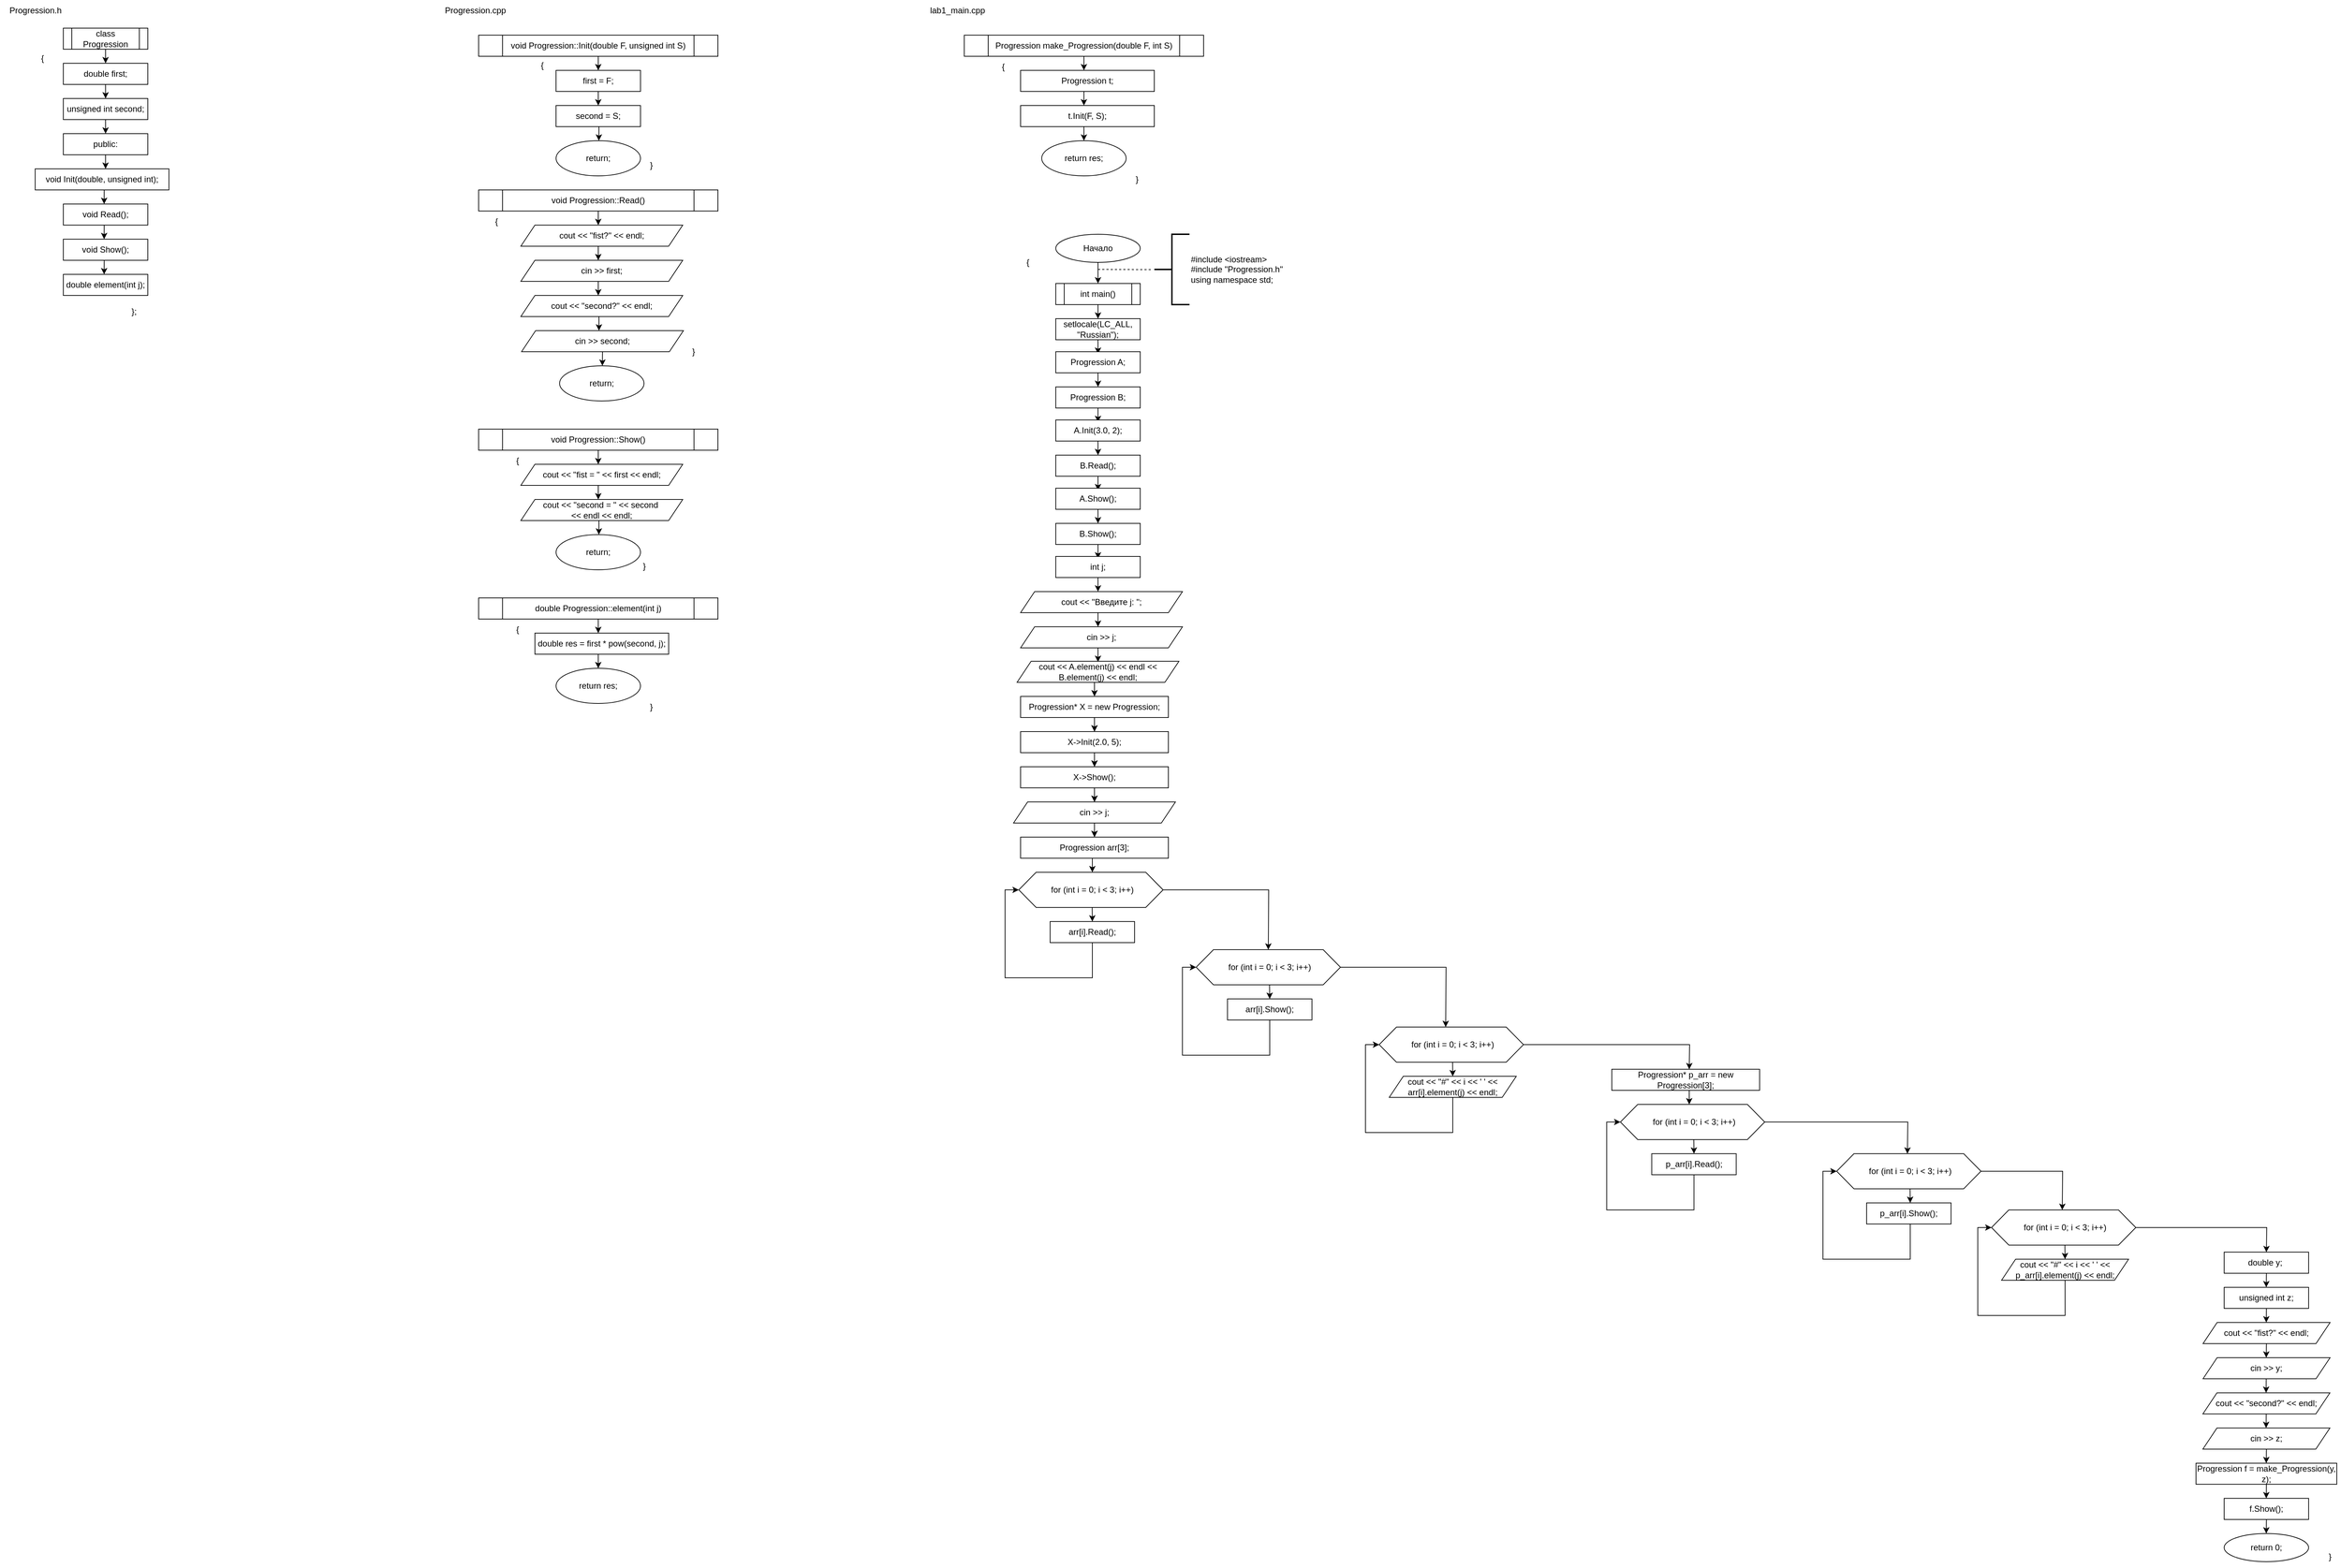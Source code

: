 <mxfile version="26.0.9">
  <diagram name="Страница — 1" id="fhISDDV6QHXdl_fLIYIq">
    <mxGraphModel dx="1366" dy="796" grid="1" gridSize="10" guides="1" tooltips="1" connect="1" arrows="1" fold="1" page="1" pageScale="1" pageWidth="827" pageHeight="1169" math="0" shadow="0">
      <root>
        <mxCell id="0" />
        <mxCell id="1" parent="0" />
        <mxCell id="0VVJHk0WISjni7lAeD-2-3" value="" style="edgeStyle=orthogonalEdgeStyle;rounded=0;orthogonalLoop=1;jettySize=auto;html=1;" edge="1" source="0VVJHk0WISjni7lAeD-2-4" parent="1">
          <mxGeometry relative="1" as="geometry">
            <mxPoint x="420" y="180" as="targetPoint" />
          </mxGeometry>
        </mxCell>
        <mxCell id="0VVJHk0WISjni7lAeD-2-4" value="class Progression" style="shape=process;whiteSpace=wrap;html=1;backgroundOutline=1;" vertex="1" parent="1">
          <mxGeometry x="360" y="130" width="120" height="30" as="geometry" />
        </mxCell>
        <mxCell id="0VVJHk0WISjni7lAeD-2-5" value="double first;" style="rounded=0;whiteSpace=wrap;html=1;" vertex="1" parent="1">
          <mxGeometry x="360" y="180" width="120" height="30" as="geometry" />
        </mxCell>
        <mxCell id="0VVJHk0WISjni7lAeD-2-6" value="" style="edgeStyle=orthogonalEdgeStyle;rounded=0;orthogonalLoop=1;jettySize=auto;html=1;" edge="1" parent="1">
          <mxGeometry relative="1" as="geometry">
            <mxPoint x="420" y="210" as="sourcePoint" />
            <mxPoint x="420" y="230" as="targetPoint" />
          </mxGeometry>
        </mxCell>
        <mxCell id="0VVJHk0WISjni7lAeD-2-7" value="unsigned int second;" style="rounded=0;whiteSpace=wrap;html=1;" vertex="1" parent="1">
          <mxGeometry x="360" y="230" width="120" height="30" as="geometry" />
        </mxCell>
        <mxCell id="0VVJHk0WISjni7lAeD-2-8" value="" style="edgeStyle=orthogonalEdgeStyle;rounded=0;orthogonalLoop=1;jettySize=auto;html=1;" edge="1" parent="1">
          <mxGeometry relative="1" as="geometry">
            <mxPoint x="420" y="260" as="sourcePoint" />
            <mxPoint x="420" y="280" as="targetPoint" />
          </mxGeometry>
        </mxCell>
        <mxCell id="0VVJHk0WISjni7lAeD-2-12" style="edgeStyle=orthogonalEdgeStyle;rounded=0;orthogonalLoop=1;jettySize=auto;html=1;exitX=0.5;exitY=1;exitDx=0;exitDy=0;" edge="1" parent="1" source="0VVJHk0WISjni7lAeD-2-11">
          <mxGeometry relative="1" as="geometry">
            <mxPoint x="419.966" y="330.0" as="targetPoint" />
          </mxGeometry>
        </mxCell>
        <mxCell id="0VVJHk0WISjni7lAeD-2-11" value="public:" style="rounded=0;whiteSpace=wrap;html=1;" vertex="1" parent="1">
          <mxGeometry x="360" y="280" width="120" height="30" as="geometry" />
        </mxCell>
        <mxCell id="0VVJHk0WISjni7lAeD-2-13" value="void Init(double, unsigned int);" style="rounded=0;whiteSpace=wrap;html=1;" vertex="1" parent="1">
          <mxGeometry x="320" y="330" width="190" height="30" as="geometry" />
        </mxCell>
        <mxCell id="0VVJHk0WISjni7lAeD-2-14" style="edgeStyle=orthogonalEdgeStyle;rounded=0;orthogonalLoop=1;jettySize=auto;html=1;exitX=0.5;exitY=1;exitDx=0;exitDy=0;" edge="1" parent="1">
          <mxGeometry relative="1" as="geometry">
            <mxPoint x="417.966" y="380.0" as="targetPoint" />
            <mxPoint x="418" y="360" as="sourcePoint" />
          </mxGeometry>
        </mxCell>
        <mxCell id="0VVJHk0WISjni7lAeD-2-15" value="void Read();" style="rounded=0;whiteSpace=wrap;html=1;" vertex="1" parent="1">
          <mxGeometry x="360" y="380" width="120" height="30" as="geometry" />
        </mxCell>
        <mxCell id="0VVJHk0WISjni7lAeD-2-16" style="edgeStyle=orthogonalEdgeStyle;rounded=0;orthogonalLoop=1;jettySize=auto;html=1;exitX=0.5;exitY=1;exitDx=0;exitDy=0;" edge="1" parent="1">
          <mxGeometry relative="1" as="geometry">
            <mxPoint x="417.966" y="430.0" as="targetPoint" />
            <mxPoint x="418" y="410" as="sourcePoint" />
          </mxGeometry>
        </mxCell>
        <mxCell id="0VVJHk0WISjni7lAeD-2-17" value="void Show();" style="rounded=0;whiteSpace=wrap;html=1;" vertex="1" parent="1">
          <mxGeometry x="360" y="430" width="120" height="30" as="geometry" />
        </mxCell>
        <mxCell id="0VVJHk0WISjni7lAeD-2-18" style="edgeStyle=orthogonalEdgeStyle;rounded=0;orthogonalLoop=1;jettySize=auto;html=1;exitX=0.5;exitY=1;exitDx=0;exitDy=0;" edge="1" parent="1">
          <mxGeometry relative="1" as="geometry">
            <mxPoint x="417.966" y="480.0" as="targetPoint" />
            <mxPoint x="418" y="460" as="sourcePoint" />
          </mxGeometry>
        </mxCell>
        <mxCell id="0VVJHk0WISjni7lAeD-2-19" value="double element(int j);" style="rounded=0;whiteSpace=wrap;html=1;" vertex="1" parent="1">
          <mxGeometry x="360" y="480" width="120" height="30" as="geometry" />
        </mxCell>
        <mxCell id="0VVJHk0WISjni7lAeD-2-20" value="Progression.h" style="text;html=1;align=center;verticalAlign=middle;resizable=0;points=[];autosize=1;strokeColor=none;fillColor=none;" vertex="1" parent="1">
          <mxGeometry x="270" y="90" width="100" height="30" as="geometry" />
        </mxCell>
        <mxCell id="0VVJHk0WISjni7lAeD-2-23" value="Progression.cpp" style="text;html=1;align=center;verticalAlign=middle;resizable=0;points=[];autosize=1;strokeColor=none;fillColor=none;" vertex="1" parent="1">
          <mxGeometry x="890" y="90" width="110" height="30" as="geometry" />
        </mxCell>
        <mxCell id="0VVJHk0WISjni7lAeD-2-25" style="edgeStyle=orthogonalEdgeStyle;rounded=0;orthogonalLoop=1;jettySize=auto;html=1;exitX=0.5;exitY=1;exitDx=0;exitDy=0;" edge="1" parent="1" source="0VVJHk0WISjni7lAeD-2-24">
          <mxGeometry relative="1" as="geometry">
            <mxPoint x="1120" y="190" as="targetPoint" />
          </mxGeometry>
        </mxCell>
        <mxCell id="0VVJHk0WISjni7lAeD-2-24" value="void Progression::Init(double F, unsigned int S)" style="shape=process;whiteSpace=wrap;html=1;backgroundOutline=1;" vertex="1" parent="1">
          <mxGeometry x="950" y="140" width="340" height="30" as="geometry" />
        </mxCell>
        <mxCell id="0VVJHk0WISjni7lAeD-2-28" value="first = F;" style="rounded=0;whiteSpace=wrap;html=1;" vertex="1" parent="1">
          <mxGeometry x="1060" y="190" width="120" height="30" as="geometry" />
        </mxCell>
        <mxCell id="0VVJHk0WISjni7lAeD-2-29" style="edgeStyle=orthogonalEdgeStyle;rounded=0;orthogonalLoop=1;jettySize=auto;html=1;exitX=0.5;exitY=1;exitDx=0;exitDy=0;" edge="1" parent="1">
          <mxGeometry relative="1" as="geometry">
            <mxPoint x="1120" y="240" as="targetPoint" />
            <mxPoint x="1120" y="220" as="sourcePoint" />
          </mxGeometry>
        </mxCell>
        <mxCell id="0VVJHk0WISjni7lAeD-2-30" value="second = S;" style="rounded=0;whiteSpace=wrap;html=1;" vertex="1" parent="1">
          <mxGeometry x="1060" y="240" width="120" height="30" as="geometry" />
        </mxCell>
        <mxCell id="0VVJHk0WISjni7lAeD-2-31" value="{" style="text;html=1;align=center;verticalAlign=middle;resizable=0;points=[];autosize=1;strokeColor=none;fillColor=none;" vertex="1" parent="1">
          <mxGeometry x="1025" y="168" width="30" height="30" as="geometry" />
        </mxCell>
        <mxCell id="0VVJHk0WISjni7lAeD-2-32" value="}" style="text;html=1;align=center;verticalAlign=middle;resizable=0;points=[];autosize=1;strokeColor=none;fillColor=none;" vertex="1" parent="1">
          <mxGeometry x="1180" y="310" width="30" height="30" as="geometry" />
        </mxCell>
        <mxCell id="0VVJHk0WISjni7lAeD-2-33" value="{" style="text;html=1;align=center;verticalAlign=middle;resizable=0;points=[];autosize=1;strokeColor=none;fillColor=none;" vertex="1" parent="1">
          <mxGeometry x="315" y="158" width="30" height="30" as="geometry" />
        </mxCell>
        <mxCell id="0VVJHk0WISjni7lAeD-2-34" value="};" style="text;html=1;align=center;verticalAlign=middle;resizable=0;points=[];autosize=1;strokeColor=none;fillColor=none;" vertex="1" parent="1">
          <mxGeometry x="445" y="518" width="30" height="30" as="geometry" />
        </mxCell>
        <mxCell id="0VVJHk0WISjni7lAeD-2-36" style="edgeStyle=orthogonalEdgeStyle;rounded=0;orthogonalLoop=1;jettySize=auto;html=1;exitX=0.5;exitY=1;exitDx=0;exitDy=0;" edge="1" parent="1" source="0VVJHk0WISjni7lAeD-2-35">
          <mxGeometry relative="1" as="geometry">
            <mxPoint x="1120" y="410" as="targetPoint" />
          </mxGeometry>
        </mxCell>
        <mxCell id="0VVJHk0WISjni7lAeD-2-35" value="void Progression::Read()" style="shape=process;whiteSpace=wrap;html=1;backgroundOutline=1;" vertex="1" parent="1">
          <mxGeometry x="950" y="360" width="340" height="30" as="geometry" />
        </mxCell>
        <mxCell id="0VVJHk0WISjni7lAeD-2-37" value="cout &amp;lt;&amp;lt; &quot;fist?&quot; &amp;lt;&amp;lt; endl;" style="shape=parallelogram;perimeter=parallelogramPerimeter;whiteSpace=wrap;html=1;fixedSize=1;" vertex="1" parent="1">
          <mxGeometry x="1010" y="410" width="230" height="30" as="geometry" />
        </mxCell>
        <mxCell id="0VVJHk0WISjni7lAeD-2-38" style="edgeStyle=orthogonalEdgeStyle;rounded=0;orthogonalLoop=1;jettySize=auto;html=1;exitX=0.5;exitY=1;exitDx=0;exitDy=0;" edge="1" parent="1">
          <mxGeometry relative="1" as="geometry">
            <mxPoint x="1120" y="460" as="targetPoint" />
            <mxPoint x="1120" y="440" as="sourcePoint" />
          </mxGeometry>
        </mxCell>
        <mxCell id="0VVJHk0WISjni7lAeD-2-39" value="cin &amp;gt;&amp;gt; first;" style="shape=parallelogram;perimeter=parallelogramPerimeter;whiteSpace=wrap;html=1;fixedSize=1;" vertex="1" parent="1">
          <mxGeometry x="1010" y="460" width="230" height="30" as="geometry" />
        </mxCell>
        <mxCell id="0VVJHk0WISjni7lAeD-2-40" style="edgeStyle=orthogonalEdgeStyle;rounded=0;orthogonalLoop=1;jettySize=auto;html=1;exitX=0.5;exitY=1;exitDx=0;exitDy=0;" edge="1" parent="1">
          <mxGeometry relative="1" as="geometry">
            <mxPoint x="1120" y="510" as="targetPoint" />
            <mxPoint x="1120" y="490" as="sourcePoint" />
          </mxGeometry>
        </mxCell>
        <mxCell id="0VVJHk0WISjni7lAeD-2-41" value="cout &amp;lt;&amp;lt; &quot;second?&quot; &amp;lt;&amp;lt; endl;" style="shape=parallelogram;perimeter=parallelogramPerimeter;whiteSpace=wrap;html=1;fixedSize=1;" vertex="1" parent="1">
          <mxGeometry x="1010" y="510" width="230" height="30" as="geometry" />
        </mxCell>
        <mxCell id="0VVJHk0WISjni7lAeD-2-42" style="edgeStyle=orthogonalEdgeStyle;rounded=0;orthogonalLoop=1;jettySize=auto;html=1;exitX=0.5;exitY=1;exitDx=0;exitDy=0;" edge="1" parent="1">
          <mxGeometry relative="1" as="geometry">
            <mxPoint x="1121" y="560" as="targetPoint" />
            <mxPoint x="1121" y="540" as="sourcePoint" />
          </mxGeometry>
        </mxCell>
        <mxCell id="0VVJHk0WISjni7lAeD-2-72" style="edgeStyle=orthogonalEdgeStyle;rounded=0;orthogonalLoop=1;jettySize=auto;html=1;exitX=0.5;exitY=1;exitDx=0;exitDy=0;" edge="1" parent="1" source="0VVJHk0WISjni7lAeD-2-43">
          <mxGeometry relative="1" as="geometry">
            <mxPoint x="1125.833" y="610" as="targetPoint" />
          </mxGeometry>
        </mxCell>
        <mxCell id="0VVJHk0WISjni7lAeD-2-43" value="cin &amp;gt;&amp;gt; second;" style="shape=parallelogram;perimeter=parallelogramPerimeter;whiteSpace=wrap;html=1;fixedSize=1;" vertex="1" parent="1">
          <mxGeometry x="1011" y="560" width="230" height="30" as="geometry" />
        </mxCell>
        <mxCell id="0VVJHk0WISjni7lAeD-2-46" value="{" style="text;html=1;align=center;verticalAlign=middle;resizable=0;points=[];autosize=1;strokeColor=none;fillColor=none;" vertex="1" parent="1">
          <mxGeometry x="960" y="390" width="30" height="30" as="geometry" />
        </mxCell>
        <mxCell id="0VVJHk0WISjni7lAeD-2-47" value="}" style="text;html=1;align=center;verticalAlign=middle;resizable=0;points=[];autosize=1;strokeColor=none;fillColor=none;" vertex="1" parent="1">
          <mxGeometry x="1240" y="575" width="30" height="30" as="geometry" />
        </mxCell>
        <mxCell id="0VVJHk0WISjni7lAeD-2-61" style="edgeStyle=orthogonalEdgeStyle;rounded=0;orthogonalLoop=1;jettySize=auto;html=1;exitX=0.5;exitY=1;exitDx=0;exitDy=0;" edge="1" parent="1" source="0VVJHk0WISjni7lAeD-2-62">
          <mxGeometry relative="1" as="geometry">
            <mxPoint x="1120" y="750" as="targetPoint" />
          </mxGeometry>
        </mxCell>
        <mxCell id="0VVJHk0WISjni7lAeD-2-62" value="void Progression::Show()" style="shape=process;whiteSpace=wrap;html=1;backgroundOutline=1;" vertex="1" parent="1">
          <mxGeometry x="950" y="700" width="340" height="30" as="geometry" />
        </mxCell>
        <mxCell id="0VVJHk0WISjni7lAeD-2-63" value="cout &amp;lt;&amp;lt; &quot;fist = &quot; &amp;lt;&amp;lt; first &amp;lt;&amp;lt; endl;" style="shape=parallelogram;perimeter=parallelogramPerimeter;whiteSpace=wrap;html=1;fixedSize=1;" vertex="1" parent="1">
          <mxGeometry x="1010" y="750" width="230" height="30" as="geometry" />
        </mxCell>
        <mxCell id="0VVJHk0WISjni7lAeD-2-64" style="edgeStyle=orthogonalEdgeStyle;rounded=0;orthogonalLoop=1;jettySize=auto;html=1;exitX=0.5;exitY=1;exitDx=0;exitDy=0;" edge="1" parent="1">
          <mxGeometry relative="1" as="geometry">
            <mxPoint x="1120" y="800" as="targetPoint" />
            <mxPoint x="1120" y="780" as="sourcePoint" />
          </mxGeometry>
        </mxCell>
        <mxCell id="0VVJHk0WISjni7lAeD-2-65" value="cout &amp;lt;&amp;lt; &quot;second = &quot; &amp;lt;&amp;lt; second&amp;nbsp;&lt;div&gt;&amp;lt;&amp;lt; endl &amp;lt;&amp;lt; endl;&lt;/div&gt;" style="shape=parallelogram;perimeter=parallelogramPerimeter;whiteSpace=wrap;html=1;fixedSize=1;" vertex="1" parent="1">
          <mxGeometry x="1010" y="800" width="230" height="30" as="geometry" />
        </mxCell>
        <mxCell id="0VVJHk0WISjni7lAeD-2-70" value="{" style="text;html=1;align=center;verticalAlign=middle;resizable=0;points=[];autosize=1;strokeColor=none;fillColor=none;" vertex="1" parent="1">
          <mxGeometry x="990" y="730" width="30" height="30" as="geometry" />
        </mxCell>
        <mxCell id="0VVJHk0WISjni7lAeD-2-73" value="return;" style="ellipse;whiteSpace=wrap;html=1;" vertex="1" parent="1">
          <mxGeometry x="1065" y="610" width="120" height="50" as="geometry" />
        </mxCell>
        <mxCell id="0VVJHk0WISjni7lAeD-2-74" style="edgeStyle=orthogonalEdgeStyle;rounded=0;orthogonalLoop=1;jettySize=auto;html=1;exitX=0.5;exitY=1;exitDx=0;exitDy=0;" edge="1" parent="1">
          <mxGeometry relative="1" as="geometry">
            <mxPoint x="1120.833" y="290" as="targetPoint" />
            <mxPoint x="1121" y="270" as="sourcePoint" />
          </mxGeometry>
        </mxCell>
        <mxCell id="0VVJHk0WISjni7lAeD-2-75" value="return;" style="ellipse;whiteSpace=wrap;html=1;" vertex="1" parent="1">
          <mxGeometry x="1060" y="290" width="120" height="50" as="geometry" />
        </mxCell>
        <mxCell id="0VVJHk0WISjni7lAeD-2-76" value="}" style="text;html=1;align=center;verticalAlign=middle;resizable=0;points=[];autosize=1;strokeColor=none;fillColor=none;" vertex="1" parent="1">
          <mxGeometry x="1170" y="880" width="30" height="30" as="geometry" />
        </mxCell>
        <mxCell id="0VVJHk0WISjni7lAeD-2-77" style="edgeStyle=orthogonalEdgeStyle;rounded=0;orthogonalLoop=1;jettySize=auto;html=1;exitX=0.5;exitY=1;exitDx=0;exitDy=0;" edge="1" parent="1">
          <mxGeometry relative="1" as="geometry">
            <mxPoint x="1120.833" y="850" as="targetPoint" />
            <mxPoint x="1121" y="830" as="sourcePoint" />
          </mxGeometry>
        </mxCell>
        <mxCell id="0VVJHk0WISjni7lAeD-2-78" value="return;" style="ellipse;whiteSpace=wrap;html=1;" vertex="1" parent="1">
          <mxGeometry x="1060" y="850" width="120" height="50" as="geometry" />
        </mxCell>
        <mxCell id="0VVJHk0WISjni7lAeD-2-79" style="edgeStyle=orthogonalEdgeStyle;rounded=0;orthogonalLoop=1;jettySize=auto;html=1;exitX=0.5;exitY=1;exitDx=0;exitDy=0;" edge="1" parent="1" source="0VVJHk0WISjni7lAeD-2-80">
          <mxGeometry relative="1" as="geometry">
            <mxPoint x="1120" y="990" as="targetPoint" />
          </mxGeometry>
        </mxCell>
        <mxCell id="0VVJHk0WISjni7lAeD-2-80" value="double Progression::element(int j)" style="shape=process;whiteSpace=wrap;html=1;backgroundOutline=1;" vertex="1" parent="1">
          <mxGeometry x="950" y="940" width="340" height="30" as="geometry" />
        </mxCell>
        <mxCell id="0VVJHk0WISjni7lAeD-2-82" style="edgeStyle=orthogonalEdgeStyle;rounded=0;orthogonalLoop=1;jettySize=auto;html=1;exitX=0.5;exitY=1;exitDx=0;exitDy=0;" edge="1" parent="1">
          <mxGeometry relative="1" as="geometry">
            <mxPoint x="1120" y="1040" as="targetPoint" />
            <mxPoint x="1120" y="1020" as="sourcePoint" />
          </mxGeometry>
        </mxCell>
        <mxCell id="0VVJHk0WISjni7lAeD-2-84" value="{" style="text;html=1;align=center;verticalAlign=middle;resizable=0;points=[];autosize=1;strokeColor=none;fillColor=none;" vertex="1" parent="1">
          <mxGeometry x="990" y="970" width="30" height="30" as="geometry" />
        </mxCell>
        <mxCell id="0VVJHk0WISjni7lAeD-2-85" value="}" style="text;html=1;align=center;verticalAlign=middle;resizable=0;points=[];autosize=1;strokeColor=none;fillColor=none;" vertex="1" parent="1">
          <mxGeometry x="1180" y="1080" width="30" height="30" as="geometry" />
        </mxCell>
        <mxCell id="0VVJHk0WISjni7lAeD-2-87" value="return res;" style="ellipse;whiteSpace=wrap;html=1;" vertex="1" parent="1">
          <mxGeometry x="1060" y="1040" width="120" height="50" as="geometry" />
        </mxCell>
        <mxCell id="0VVJHk0WISjni7lAeD-2-88" value="double res = first * pow(second, j);" style="rounded=0;whiteSpace=wrap;html=1;" vertex="1" parent="1">
          <mxGeometry x="1030" y="990" width="190" height="30" as="geometry" />
        </mxCell>
        <mxCell id="0VVJHk0WISjni7lAeD-2-89" value="lab1_main.cpp" style="text;html=1;align=center;verticalAlign=middle;resizable=0;points=[];autosize=1;strokeColor=none;fillColor=none;" vertex="1" parent="1">
          <mxGeometry x="1580" y="90" width="100" height="30" as="geometry" />
        </mxCell>
        <mxCell id="0VVJHk0WISjni7lAeD-2-90" style="edgeStyle=orthogonalEdgeStyle;rounded=0;orthogonalLoop=1;jettySize=auto;html=1;exitX=0.5;exitY=1;exitDx=0;exitDy=0;" edge="1" parent="1" source="0VVJHk0WISjni7lAeD-2-91">
          <mxGeometry relative="1" as="geometry">
            <mxPoint x="1810" y="190" as="targetPoint" />
          </mxGeometry>
        </mxCell>
        <mxCell id="0VVJHk0WISjni7lAeD-2-91" value="Progression make_Progression(double F, int S)" style="shape=process;whiteSpace=wrap;html=1;backgroundOutline=1;" vertex="1" parent="1">
          <mxGeometry x="1640" y="140" width="340" height="30" as="geometry" />
        </mxCell>
        <mxCell id="0VVJHk0WISjni7lAeD-2-92" style="edgeStyle=orthogonalEdgeStyle;rounded=0;orthogonalLoop=1;jettySize=auto;html=1;exitX=0.5;exitY=1;exitDx=0;exitDy=0;" edge="1" parent="1">
          <mxGeometry relative="1" as="geometry">
            <mxPoint x="1810" y="290" as="targetPoint" />
            <mxPoint x="1810" y="270" as="sourcePoint" />
          </mxGeometry>
        </mxCell>
        <mxCell id="0VVJHk0WISjni7lAeD-2-93" value="{" style="text;html=1;align=center;verticalAlign=middle;resizable=0;points=[];autosize=1;strokeColor=none;fillColor=none;" vertex="1" parent="1">
          <mxGeometry x="1680" y="170" width="30" height="30" as="geometry" />
        </mxCell>
        <mxCell id="0VVJHk0WISjni7lAeD-2-94" value="}" style="text;html=1;align=center;verticalAlign=middle;resizable=0;points=[];autosize=1;strokeColor=none;fillColor=none;" vertex="1" parent="1">
          <mxGeometry x="1870" y="330" width="30" height="30" as="geometry" />
        </mxCell>
        <mxCell id="0VVJHk0WISjni7lAeD-2-95" value="return res;" style="ellipse;whiteSpace=wrap;html=1;" vertex="1" parent="1">
          <mxGeometry x="1750" y="290" width="120" height="50" as="geometry" />
        </mxCell>
        <mxCell id="0VVJHk0WISjni7lAeD-2-96" value="Progression t;" style="rounded=0;whiteSpace=wrap;html=1;" vertex="1" parent="1">
          <mxGeometry x="1720" y="190" width="190" height="30" as="geometry" />
        </mxCell>
        <mxCell id="0VVJHk0WISjni7lAeD-2-97" style="edgeStyle=orthogonalEdgeStyle;rounded=0;orthogonalLoop=1;jettySize=auto;html=1;exitX=0.5;exitY=1;exitDx=0;exitDy=0;" edge="1" parent="1">
          <mxGeometry relative="1" as="geometry">
            <mxPoint x="1810" y="240" as="targetPoint" />
            <mxPoint x="1810" y="220" as="sourcePoint" />
          </mxGeometry>
        </mxCell>
        <mxCell id="0VVJHk0WISjni7lAeD-2-98" value="t.Init(F, S);" style="rounded=0;whiteSpace=wrap;html=1;" vertex="1" parent="1">
          <mxGeometry x="1720" y="240" width="190" height="30" as="geometry" />
        </mxCell>
        <mxCell id="0VVJHk0WISjni7lAeD-2-99" value="" style="edgeStyle=orthogonalEdgeStyle;rounded=0;orthogonalLoop=1;jettySize=auto;html=1;" edge="1" source="0VVJHk0WISjni7lAeD-2-100" parent="1">
          <mxGeometry relative="1" as="geometry">
            <mxPoint x="1830" y="493" as="targetPoint" />
          </mxGeometry>
        </mxCell>
        <mxCell id="0VVJHk0WISjni7lAeD-2-100" value="Начало" style="ellipse;whiteSpace=wrap;html=1;" vertex="1" parent="1">
          <mxGeometry x="1770" y="423" width="120" height="40" as="geometry" />
        </mxCell>
        <mxCell id="0VVJHk0WISjni7lAeD-2-102" value="int main()" style="shape=process;whiteSpace=wrap;html=1;backgroundOutline=1;" vertex="1" parent="1">
          <mxGeometry x="1770" y="493" width="120" height="30" as="geometry" />
        </mxCell>
        <mxCell id="0VVJHk0WISjni7lAeD-2-104" value="" style="edgeStyle=orthogonalEdgeStyle;rounded=0;orthogonalLoop=1;jettySize=auto;html=1;" edge="1" parent="1">
          <mxGeometry relative="1" as="geometry">
            <mxPoint x="1830" y="523" as="sourcePoint" />
            <mxPoint x="1830" y="543" as="targetPoint" />
          </mxGeometry>
        </mxCell>
        <mxCell id="0VVJHk0WISjni7lAeD-2-105" value="setlocale(LC_ALL, &quot;Russian&quot;);" style="rounded=0;whiteSpace=wrap;html=1;" vertex="1" parent="1">
          <mxGeometry x="1770" y="543" width="120" height="30" as="geometry" />
        </mxCell>
        <mxCell id="0VVJHk0WISjni7lAeD-2-106" value="" style="edgeStyle=orthogonalEdgeStyle;rounded=0;orthogonalLoop=1;jettySize=auto;html=1;" edge="1" parent="1">
          <mxGeometry relative="1" as="geometry">
            <mxPoint x="1830" y="573" as="sourcePoint" />
            <mxPoint x="1830" y="593" as="targetPoint" />
          </mxGeometry>
        </mxCell>
        <mxCell id="0VVJHk0WISjni7lAeD-2-107" value="&lt;div&gt;#include &amp;lt;iostream&amp;gt;&lt;/div&gt;&lt;div&gt;#include &quot;Progression.h&quot;&lt;/div&gt;&lt;div&gt;using namespace std;&lt;/div&gt;" style="strokeWidth=2;html=1;shape=mxgraph.flowchart.annotation_2;align=left;labelPosition=right;pointerEvents=1;" vertex="1" parent="1">
          <mxGeometry x="1910" y="423" width="50" height="100" as="geometry" />
        </mxCell>
        <mxCell id="0VVJHk0WISjni7lAeD-2-108" value="" style="endArrow=none;dashed=1;html=1;rounded=0;entryX=-0.04;entryY=0.503;entryDx=0;entryDy=0;entryPerimeter=0;" edge="1" target="0VVJHk0WISjni7lAeD-2-107" parent="1">
          <mxGeometry width="50" height="50" relative="1" as="geometry">
            <mxPoint x="1830" y="473" as="sourcePoint" />
            <mxPoint x="1900" y="473" as="targetPoint" />
          </mxGeometry>
        </mxCell>
        <mxCell id="0VVJHk0WISjni7lAeD-2-109" value="Progression A;" style="rounded=0;whiteSpace=wrap;html=1;" vertex="1" parent="1">
          <mxGeometry x="1770" y="590" width="120" height="30" as="geometry" />
        </mxCell>
        <mxCell id="0VVJHk0WISjni7lAeD-2-113" value="" style="edgeStyle=orthogonalEdgeStyle;rounded=0;orthogonalLoop=1;jettySize=auto;html=1;" edge="1" parent="1">
          <mxGeometry relative="1" as="geometry">
            <mxPoint x="1830" y="620" as="sourcePoint" />
            <mxPoint x="1830" y="640" as="targetPoint" />
          </mxGeometry>
        </mxCell>
        <mxCell id="0VVJHk0WISjni7lAeD-2-114" value="Progression B;" style="rounded=0;whiteSpace=wrap;html=1;" vertex="1" parent="1">
          <mxGeometry x="1770" y="640" width="120" height="30" as="geometry" />
        </mxCell>
        <mxCell id="0VVJHk0WISjni7lAeD-2-115" value="" style="edgeStyle=orthogonalEdgeStyle;rounded=0;orthogonalLoop=1;jettySize=auto;html=1;" edge="1" parent="1">
          <mxGeometry relative="1" as="geometry">
            <mxPoint x="1830" y="670" as="sourcePoint" />
            <mxPoint x="1830" y="690" as="targetPoint" />
          </mxGeometry>
        </mxCell>
        <mxCell id="0VVJHk0WISjni7lAeD-2-116" value="A.Init(3.0, 2);" style="rounded=0;whiteSpace=wrap;html=1;" vertex="1" parent="1">
          <mxGeometry x="1770" y="687" width="120" height="30" as="geometry" />
        </mxCell>
        <mxCell id="0VVJHk0WISjni7lAeD-2-117" value="" style="edgeStyle=orthogonalEdgeStyle;rounded=0;orthogonalLoop=1;jettySize=auto;html=1;" edge="1" parent="1">
          <mxGeometry relative="1" as="geometry">
            <mxPoint x="1830" y="717" as="sourcePoint" />
            <mxPoint x="1830" y="737" as="targetPoint" />
          </mxGeometry>
        </mxCell>
        <mxCell id="0VVJHk0WISjni7lAeD-2-118" value="B.Read();" style="rounded=0;whiteSpace=wrap;html=1;" vertex="1" parent="1">
          <mxGeometry x="1770" y="737" width="120" height="30" as="geometry" />
        </mxCell>
        <mxCell id="0VVJHk0WISjni7lAeD-2-119" value="" style="edgeStyle=orthogonalEdgeStyle;rounded=0;orthogonalLoop=1;jettySize=auto;html=1;" edge="1" parent="1">
          <mxGeometry relative="1" as="geometry">
            <mxPoint x="1830" y="767" as="sourcePoint" />
            <mxPoint x="1830" y="787" as="targetPoint" />
          </mxGeometry>
        </mxCell>
        <mxCell id="0VVJHk0WISjni7lAeD-2-120" value="A.Show();" style="rounded=0;whiteSpace=wrap;html=1;" vertex="1" parent="1">
          <mxGeometry x="1770" y="784" width="120" height="30" as="geometry" />
        </mxCell>
        <mxCell id="0VVJHk0WISjni7lAeD-2-121" value="" style="edgeStyle=orthogonalEdgeStyle;rounded=0;orthogonalLoop=1;jettySize=auto;html=1;" edge="1" parent="1">
          <mxGeometry relative="1" as="geometry">
            <mxPoint x="1830" y="814" as="sourcePoint" />
            <mxPoint x="1830" y="834" as="targetPoint" />
          </mxGeometry>
        </mxCell>
        <mxCell id="0VVJHk0WISjni7lAeD-2-122" value="B.Show();" style="rounded=0;whiteSpace=wrap;html=1;" vertex="1" parent="1">
          <mxGeometry x="1770" y="834" width="120" height="30" as="geometry" />
        </mxCell>
        <mxCell id="0VVJHk0WISjni7lAeD-2-123" value="" style="edgeStyle=orthogonalEdgeStyle;rounded=0;orthogonalLoop=1;jettySize=auto;html=1;" edge="1" parent="1">
          <mxGeometry relative="1" as="geometry">
            <mxPoint x="1830" y="864" as="sourcePoint" />
            <mxPoint x="1830" y="884" as="targetPoint" />
          </mxGeometry>
        </mxCell>
        <mxCell id="0VVJHk0WISjni7lAeD-2-124" value="int j;" style="rounded=0;whiteSpace=wrap;html=1;" vertex="1" parent="1">
          <mxGeometry x="1770" y="881" width="120" height="30" as="geometry" />
        </mxCell>
        <mxCell id="0VVJHk0WISjni7lAeD-2-125" style="edgeStyle=orthogonalEdgeStyle;rounded=0;orthogonalLoop=1;jettySize=auto;html=1;exitX=0.5;exitY=1;exitDx=0;exitDy=0;" edge="1" parent="1">
          <mxGeometry relative="1" as="geometry">
            <mxPoint x="1830" y="931" as="targetPoint" />
            <mxPoint x="1830" y="911" as="sourcePoint" />
          </mxGeometry>
        </mxCell>
        <mxCell id="0VVJHk0WISjni7lAeD-2-126" value="cout &amp;lt;&amp;lt; &quot;Введите j: &quot;;" style="shape=parallelogram;perimeter=parallelogramPerimeter;whiteSpace=wrap;html=1;fixedSize=1;" vertex="1" parent="1">
          <mxGeometry x="1720" y="931" width="230" height="30" as="geometry" />
        </mxCell>
        <mxCell id="0VVJHk0WISjni7lAeD-2-127" style="edgeStyle=orthogonalEdgeStyle;rounded=0;orthogonalLoop=1;jettySize=auto;html=1;exitX=0.5;exitY=1;exitDx=0;exitDy=0;" edge="1" parent="1">
          <mxGeometry relative="1" as="geometry">
            <mxPoint x="1830" y="981" as="targetPoint" />
            <mxPoint x="1830" y="961" as="sourcePoint" />
          </mxGeometry>
        </mxCell>
        <mxCell id="0VVJHk0WISjni7lAeD-2-128" value="cin &amp;gt;&amp;gt; j;" style="shape=parallelogram;perimeter=parallelogramPerimeter;whiteSpace=wrap;html=1;fixedSize=1;" vertex="1" parent="1">
          <mxGeometry x="1720" y="981" width="230" height="30" as="geometry" />
        </mxCell>
        <mxCell id="0VVJHk0WISjni7lAeD-2-129" style="edgeStyle=orthogonalEdgeStyle;rounded=0;orthogonalLoop=1;jettySize=auto;html=1;exitX=0.5;exitY=1;exitDx=0;exitDy=0;" edge="1" parent="1">
          <mxGeometry relative="1" as="geometry">
            <mxPoint x="1830" y="1031" as="targetPoint" />
            <mxPoint x="1830" y="1011" as="sourcePoint" />
          </mxGeometry>
        </mxCell>
        <mxCell id="0VVJHk0WISjni7lAeD-2-133" value="cout &amp;lt;&amp;lt; A.element(j) &amp;lt;&amp;lt; endl &amp;lt;&amp;lt; B.element(j) &amp;lt;&amp;lt; endl;" style="shape=parallelogram;perimeter=parallelogramPerimeter;whiteSpace=wrap;html=1;fixedSize=1;" vertex="1" parent="1">
          <mxGeometry x="1715" y="1030" width="230" height="30" as="geometry" />
        </mxCell>
        <mxCell id="0VVJHk0WISjni7lAeD-2-134" style="edgeStyle=orthogonalEdgeStyle;rounded=0;orthogonalLoop=1;jettySize=auto;html=1;exitX=0.5;exitY=1;exitDx=0;exitDy=0;" edge="1" parent="1">
          <mxGeometry relative="1" as="geometry">
            <mxPoint x="1825" y="1080" as="targetPoint" />
            <mxPoint x="1825" y="1060" as="sourcePoint" />
          </mxGeometry>
        </mxCell>
        <mxCell id="0VVJHk0WISjni7lAeD-2-136" style="edgeStyle=orthogonalEdgeStyle;rounded=0;orthogonalLoop=1;jettySize=auto;html=1;exitX=0.5;exitY=1;exitDx=0;exitDy=0;" edge="1" parent="1">
          <mxGeometry relative="1" as="geometry">
            <mxPoint x="1825" y="1130" as="targetPoint" />
            <mxPoint x="1825" y="1110" as="sourcePoint" />
          </mxGeometry>
        </mxCell>
        <mxCell id="0VVJHk0WISjni7lAeD-2-137" value="Progression* X = new Progression;" style="rounded=0;whiteSpace=wrap;html=1;" vertex="1" parent="1">
          <mxGeometry x="1720" y="1080" width="210" height="30" as="geometry" />
        </mxCell>
        <mxCell id="0VVJHk0WISjni7lAeD-2-138" style="edgeStyle=orthogonalEdgeStyle;rounded=0;orthogonalLoop=1;jettySize=auto;html=1;exitX=0.5;exitY=1;exitDx=0;exitDy=0;" edge="1" parent="1">
          <mxGeometry relative="1" as="geometry">
            <mxPoint x="1825" y="1130" as="targetPoint" />
            <mxPoint x="1825" y="1110" as="sourcePoint" />
          </mxGeometry>
        </mxCell>
        <mxCell id="0VVJHk0WISjni7lAeD-2-139" style="edgeStyle=orthogonalEdgeStyle;rounded=0;orthogonalLoop=1;jettySize=auto;html=1;exitX=0.5;exitY=1;exitDx=0;exitDy=0;" edge="1" parent="1">
          <mxGeometry relative="1" as="geometry">
            <mxPoint x="1825" y="1180" as="targetPoint" />
            <mxPoint x="1825" y="1160" as="sourcePoint" />
          </mxGeometry>
        </mxCell>
        <mxCell id="0VVJHk0WISjni7lAeD-2-140" value="X-&amp;gt;Init(2.0, 5);" style="rounded=0;whiteSpace=wrap;html=1;" vertex="1" parent="1">
          <mxGeometry x="1720" y="1130" width="210" height="30" as="geometry" />
        </mxCell>
        <mxCell id="0VVJHk0WISjni7lAeD-2-141" style="edgeStyle=orthogonalEdgeStyle;rounded=0;orthogonalLoop=1;jettySize=auto;html=1;exitX=0.5;exitY=1;exitDx=0;exitDy=0;" edge="1" parent="1">
          <mxGeometry relative="1" as="geometry">
            <mxPoint x="1825" y="1180" as="targetPoint" />
            <mxPoint x="1825" y="1160" as="sourcePoint" />
          </mxGeometry>
        </mxCell>
        <mxCell id="0VVJHk0WISjni7lAeD-2-142" style="edgeStyle=orthogonalEdgeStyle;rounded=0;orthogonalLoop=1;jettySize=auto;html=1;exitX=0.5;exitY=1;exitDx=0;exitDy=0;" edge="1" parent="1">
          <mxGeometry relative="1" as="geometry">
            <mxPoint x="1825" y="1230" as="targetPoint" />
            <mxPoint x="1825" y="1210" as="sourcePoint" />
          </mxGeometry>
        </mxCell>
        <mxCell id="0VVJHk0WISjni7lAeD-2-143" value="X-&amp;gt;Show();" style="rounded=0;whiteSpace=wrap;html=1;" vertex="1" parent="1">
          <mxGeometry x="1720" y="1180" width="210" height="30" as="geometry" />
        </mxCell>
        <mxCell id="0VVJHk0WISjni7lAeD-2-144" style="edgeStyle=orthogonalEdgeStyle;rounded=0;orthogonalLoop=1;jettySize=auto;html=1;exitX=0.5;exitY=1;exitDx=0;exitDy=0;" edge="1" parent="1">
          <mxGeometry relative="1" as="geometry">
            <mxPoint x="1825" y="1230" as="targetPoint" />
            <mxPoint x="1825" y="1210" as="sourcePoint" />
          </mxGeometry>
        </mxCell>
        <mxCell id="0VVJHk0WISjni7lAeD-2-145" style="edgeStyle=orthogonalEdgeStyle;rounded=0;orthogonalLoop=1;jettySize=auto;html=1;exitX=0.5;exitY=1;exitDx=0;exitDy=0;" edge="1" parent="1">
          <mxGeometry relative="1" as="geometry">
            <mxPoint x="1825" y="1280" as="targetPoint" />
            <mxPoint x="1825" y="1260" as="sourcePoint" />
          </mxGeometry>
        </mxCell>
        <mxCell id="0VVJHk0WISjni7lAeD-2-147" value="cin &amp;gt;&amp;gt; j;" style="shape=parallelogram;perimeter=parallelogramPerimeter;whiteSpace=wrap;html=1;fixedSize=1;" vertex="1" parent="1">
          <mxGeometry x="1710" y="1230" width="230" height="30" as="geometry" />
        </mxCell>
        <mxCell id="0VVJHk0WISjni7lAeD-2-149" style="edgeStyle=orthogonalEdgeStyle;rounded=0;orthogonalLoop=1;jettySize=auto;html=1;exitX=0.5;exitY=1;exitDx=0;exitDy=0;" edge="1" parent="1">
          <mxGeometry relative="1" as="geometry">
            <mxPoint x="1825" y="1280" as="targetPoint" />
            <mxPoint x="1825" y="1260" as="sourcePoint" />
          </mxGeometry>
        </mxCell>
        <mxCell id="0VVJHk0WISjni7lAeD-2-151" value="Progression arr[3];" style="rounded=0;whiteSpace=wrap;html=1;" vertex="1" parent="1">
          <mxGeometry x="1720" y="1280" width="210" height="30" as="geometry" />
        </mxCell>
        <mxCell id="0VVJHk0WISjni7lAeD-2-159" value="" style="edgeStyle=orthogonalEdgeStyle;rounded=0;orthogonalLoop=1;jettySize=auto;html=1;" edge="1" parent="1">
          <mxGeometry relative="1" as="geometry">
            <mxPoint x="1821.971" y="1310" as="sourcePoint" />
            <mxPoint x="1821.971" y="1330" as="targetPoint" />
          </mxGeometry>
        </mxCell>
        <mxCell id="0VVJHk0WISjni7lAeD-2-160" style="edgeStyle=orthogonalEdgeStyle;rounded=0;orthogonalLoop=1;jettySize=auto;html=1;exitX=1;exitY=0.5;exitDx=0;exitDy=0;" edge="1" source="0VVJHk0WISjni7lAeD-2-161" parent="1">
          <mxGeometry relative="1" as="geometry">
            <mxPoint x="2071.971" y="1440" as="targetPoint" />
          </mxGeometry>
        </mxCell>
        <mxCell id="0VVJHk0WISjni7lAeD-2-161" value="" style="verticalLabelPosition=bottom;verticalAlign=top;html=1;shape=hexagon;perimeter=hexagonPerimeter2;arcSize=6;size=0.12;" vertex="1" parent="1">
          <mxGeometry x="1717.471" y="1330" width="205" height="50" as="geometry" />
        </mxCell>
        <mxCell id="0VVJHk0WISjni7lAeD-2-162" value="" style="edgeStyle=orthogonalEdgeStyle;rounded=0;orthogonalLoop=1;jettySize=auto;html=1;" edge="1" parent="1">
          <mxGeometry relative="1" as="geometry">
            <mxPoint x="1821.731" y="1380" as="sourcePoint" />
            <mxPoint x="1821.971" y="1400" as="targetPoint" />
          </mxGeometry>
        </mxCell>
        <mxCell id="0VVJHk0WISjni7lAeD-2-163" value="for (int i = 0; i &amp;lt; 3; i++)" style="text;html=1;align=center;verticalAlign=middle;whiteSpace=wrap;rounded=0;" vertex="1" parent="1">
          <mxGeometry x="1761.971" y="1340" width="120" height="30" as="geometry" />
        </mxCell>
        <mxCell id="0VVJHk0WISjni7lAeD-2-164" value="" style="edgeStyle=orthogonalEdgeStyle;rounded=0;orthogonalLoop=1;jettySize=auto;html=1;entryX=0;entryY=0.5;entryDx=0;entryDy=0;" edge="1" target="0VVJHk0WISjni7lAeD-2-161" parent="1">
          <mxGeometry relative="1" as="geometry">
            <mxPoint x="1821.971" y="1430" as="sourcePoint" />
            <mxPoint x="1701.971" y="1400" as="targetPoint" />
            <Array as="points">
              <mxPoint x="1821.971" y="1480" />
              <mxPoint x="1697.971" y="1480" />
              <mxPoint x="1697.971" y="1355" />
            </Array>
          </mxGeometry>
        </mxCell>
        <mxCell id="0VVJHk0WISjni7lAeD-2-165" value="arr[i].Read();" style="rounded=0;whiteSpace=wrap;html=1;" vertex="1" parent="1">
          <mxGeometry x="1761.971" y="1400" width="120" height="30" as="geometry" />
        </mxCell>
        <mxCell id="0VVJHk0WISjni7lAeD-2-167" style="edgeStyle=orthogonalEdgeStyle;rounded=0;orthogonalLoop=1;jettySize=auto;html=1;exitX=1;exitY=0.5;exitDx=0;exitDy=0;" edge="1" parent="1" source="0VVJHk0WISjni7lAeD-2-168">
          <mxGeometry relative="1" as="geometry">
            <mxPoint x="2323.971" y="1550" as="targetPoint" />
          </mxGeometry>
        </mxCell>
        <mxCell id="0VVJHk0WISjni7lAeD-2-168" value="" style="verticalLabelPosition=bottom;verticalAlign=top;html=1;shape=hexagon;perimeter=hexagonPerimeter2;arcSize=6;size=0.12;" vertex="1" parent="1">
          <mxGeometry x="1969.471" y="1440" width="205" height="50" as="geometry" />
        </mxCell>
        <mxCell id="0VVJHk0WISjni7lAeD-2-169" value="" style="edgeStyle=orthogonalEdgeStyle;rounded=0;orthogonalLoop=1;jettySize=auto;html=1;" edge="1" parent="1">
          <mxGeometry relative="1" as="geometry">
            <mxPoint x="2073.731" y="1490" as="sourcePoint" />
            <mxPoint x="2073.971" y="1510" as="targetPoint" />
          </mxGeometry>
        </mxCell>
        <mxCell id="0VVJHk0WISjni7lAeD-2-170" value="for (int i = 0; i &amp;lt; 3; i++)" style="text;html=1;align=center;verticalAlign=middle;whiteSpace=wrap;rounded=0;" vertex="1" parent="1">
          <mxGeometry x="2013.971" y="1450" width="120" height="30" as="geometry" />
        </mxCell>
        <mxCell id="0VVJHk0WISjni7lAeD-2-171" value="" style="edgeStyle=orthogonalEdgeStyle;rounded=0;orthogonalLoop=1;jettySize=auto;html=1;entryX=0;entryY=0.5;entryDx=0;entryDy=0;" edge="1" parent="1" target="0VVJHk0WISjni7lAeD-2-168">
          <mxGeometry relative="1" as="geometry">
            <mxPoint x="2073.971" y="1540" as="sourcePoint" />
            <mxPoint x="1953.971" y="1510" as="targetPoint" />
            <Array as="points">
              <mxPoint x="2073.971" y="1590" />
              <mxPoint x="1949.971" y="1590" />
              <mxPoint x="1949.971" y="1465" />
            </Array>
          </mxGeometry>
        </mxCell>
        <mxCell id="0VVJHk0WISjni7lAeD-2-172" value="arr[i].Show();" style="rounded=0;whiteSpace=wrap;html=1;" vertex="1" parent="1">
          <mxGeometry x="2013.971" y="1510" width="120" height="30" as="geometry" />
        </mxCell>
        <mxCell id="0VVJHk0WISjni7lAeD-2-179" style="edgeStyle=orthogonalEdgeStyle;rounded=0;orthogonalLoop=1;jettySize=auto;html=1;exitX=1;exitY=0.5;exitDx=0;exitDy=0;" edge="1" parent="1" source="0VVJHk0WISjni7lAeD-2-173">
          <mxGeometry relative="1" as="geometry">
            <mxPoint x="2670" y="1610" as="targetPoint" />
          </mxGeometry>
        </mxCell>
        <mxCell id="0VVJHk0WISjni7lAeD-2-173" value="" style="verticalLabelPosition=bottom;verticalAlign=top;html=1;shape=hexagon;perimeter=hexagonPerimeter2;arcSize=6;size=0.12;" vertex="1" parent="1">
          <mxGeometry x="2229.511" y="1550" width="205" height="50" as="geometry" />
        </mxCell>
        <mxCell id="0VVJHk0WISjni7lAeD-2-174" value="" style="edgeStyle=orthogonalEdgeStyle;rounded=0;orthogonalLoop=1;jettySize=auto;html=1;" edge="1" parent="1">
          <mxGeometry relative="1" as="geometry">
            <mxPoint x="2333.771" y="1600" as="sourcePoint" />
            <mxPoint x="2334.011" y="1620" as="targetPoint" />
          </mxGeometry>
        </mxCell>
        <mxCell id="0VVJHk0WISjni7lAeD-2-175" value="for (int i = 0; i &amp;lt; 3; i++)" style="text;html=1;align=center;verticalAlign=middle;whiteSpace=wrap;rounded=0;" vertex="1" parent="1">
          <mxGeometry x="2274.011" y="1560" width="120" height="30" as="geometry" />
        </mxCell>
        <mxCell id="0VVJHk0WISjni7lAeD-2-176" value="" style="edgeStyle=orthogonalEdgeStyle;rounded=0;orthogonalLoop=1;jettySize=auto;html=1;entryX=0;entryY=0.5;entryDx=0;entryDy=0;" edge="1" parent="1" target="0VVJHk0WISjni7lAeD-2-173">
          <mxGeometry relative="1" as="geometry">
            <mxPoint x="2334.011" y="1650" as="sourcePoint" />
            <mxPoint x="2214.011" y="1620" as="targetPoint" />
            <Array as="points">
              <mxPoint x="2334.011" y="1700" />
              <mxPoint x="2210.011" y="1700" />
              <mxPoint x="2210.011" y="1575" />
            </Array>
          </mxGeometry>
        </mxCell>
        <mxCell id="0VVJHk0WISjni7lAeD-2-178" value="cout &amp;lt;&amp;lt; &quot;#&quot; &amp;lt;&amp;lt; i &amp;lt;&amp;lt; &#39; &#39; &amp;lt;&amp;lt; arr[i].element(j) &amp;lt;&amp;lt; endl;" style="shape=parallelogram;perimeter=parallelogramPerimeter;whiteSpace=wrap;html=1;fixedSize=1;" vertex="1" parent="1">
          <mxGeometry x="2243.77" y="1620" width="180.49" height="30" as="geometry" />
        </mxCell>
        <mxCell id="0VVJHk0WISjni7lAeD-2-181" style="edgeStyle=orthogonalEdgeStyle;rounded=0;orthogonalLoop=1;jettySize=auto;html=1;exitX=0.5;exitY=1;exitDx=0;exitDy=0;" edge="1" parent="1" source="0VVJHk0WISjni7lAeD-2-180">
          <mxGeometry relative="1" as="geometry">
            <mxPoint x="2670" y="1660" as="targetPoint" />
          </mxGeometry>
        </mxCell>
        <mxCell id="0VVJHk0WISjni7lAeD-2-180" value="Progression* p_arr = new Progression[3];" style="rounded=0;whiteSpace=wrap;html=1;" vertex="1" parent="1">
          <mxGeometry x="2560" y="1610" width="210" height="30" as="geometry" />
        </mxCell>
        <mxCell id="0VVJHk0WISjni7lAeD-2-187" style="edgeStyle=orthogonalEdgeStyle;rounded=0;orthogonalLoop=1;jettySize=auto;html=1;exitX=1;exitY=0.5;exitDx=0;exitDy=0;" edge="1" parent="1" source="0VVJHk0WISjni7lAeD-2-182">
          <mxGeometry relative="1" as="geometry">
            <mxPoint x="2980.0" y="1730" as="targetPoint" />
          </mxGeometry>
        </mxCell>
        <mxCell id="0VVJHk0WISjni7lAeD-2-182" value="" style="verticalLabelPosition=bottom;verticalAlign=top;html=1;shape=hexagon;perimeter=hexagonPerimeter2;arcSize=6;size=0.12;" vertex="1" parent="1">
          <mxGeometry x="2572.231" y="1660" width="205" height="50" as="geometry" />
        </mxCell>
        <mxCell id="0VVJHk0WISjni7lAeD-2-183" value="" style="edgeStyle=orthogonalEdgeStyle;rounded=0;orthogonalLoop=1;jettySize=auto;html=1;" edge="1" parent="1">
          <mxGeometry relative="1" as="geometry">
            <mxPoint x="2676.491" y="1710" as="sourcePoint" />
            <mxPoint x="2676.731" y="1730" as="targetPoint" />
          </mxGeometry>
        </mxCell>
        <mxCell id="0VVJHk0WISjni7lAeD-2-184" value="for (int i = 0; i &amp;lt; 3; i++)" style="text;html=1;align=center;verticalAlign=middle;whiteSpace=wrap;rounded=0;" vertex="1" parent="1">
          <mxGeometry x="2616.731" y="1670" width="120" height="30" as="geometry" />
        </mxCell>
        <mxCell id="0VVJHk0WISjni7lAeD-2-185" value="" style="edgeStyle=orthogonalEdgeStyle;rounded=0;orthogonalLoop=1;jettySize=auto;html=1;entryX=0;entryY=0.5;entryDx=0;entryDy=0;" edge="1" parent="1" target="0VVJHk0WISjni7lAeD-2-182">
          <mxGeometry relative="1" as="geometry">
            <mxPoint x="2676.731" y="1760" as="sourcePoint" />
            <mxPoint x="2556.731" y="1730" as="targetPoint" />
            <Array as="points">
              <mxPoint x="2676.731" y="1810" />
              <mxPoint x="2552.731" y="1810" />
              <mxPoint x="2552.731" y="1685" />
            </Array>
          </mxGeometry>
        </mxCell>
        <mxCell id="0VVJHk0WISjni7lAeD-2-195" style="edgeStyle=orthogonalEdgeStyle;rounded=0;orthogonalLoop=1;jettySize=auto;html=1;exitX=1;exitY=0.5;exitDx=0;exitDy=0;" edge="1" parent="1" source="0VVJHk0WISjni7lAeD-2-188">
          <mxGeometry relative="1" as="geometry">
            <mxPoint x="3200" y="1810" as="targetPoint" />
          </mxGeometry>
        </mxCell>
        <mxCell id="0VVJHk0WISjni7lAeD-2-188" value="" style="verticalLabelPosition=bottom;verticalAlign=top;html=1;shape=hexagon;perimeter=hexagonPerimeter2;arcSize=6;size=0.12;" vertex="1" parent="1">
          <mxGeometry x="2879.491" y="1730" width="205" height="50" as="geometry" />
        </mxCell>
        <mxCell id="0VVJHk0WISjni7lAeD-2-189" value="" style="edgeStyle=orthogonalEdgeStyle;rounded=0;orthogonalLoop=1;jettySize=auto;html=1;" edge="1" parent="1">
          <mxGeometry relative="1" as="geometry">
            <mxPoint x="2983.751" y="1780" as="sourcePoint" />
            <mxPoint x="2983.991" y="1800" as="targetPoint" />
          </mxGeometry>
        </mxCell>
        <mxCell id="0VVJHk0WISjni7lAeD-2-190" value="for (int i = 0; i &amp;lt; 3; i++)" style="text;html=1;align=center;verticalAlign=middle;whiteSpace=wrap;rounded=0;" vertex="1" parent="1">
          <mxGeometry x="2923.991" y="1740" width="120" height="30" as="geometry" />
        </mxCell>
        <mxCell id="0VVJHk0WISjni7lAeD-2-191" value="" style="edgeStyle=orthogonalEdgeStyle;rounded=0;orthogonalLoop=1;jettySize=auto;html=1;entryX=0;entryY=0.5;entryDx=0;entryDy=0;" edge="1" parent="1" target="0VVJHk0WISjni7lAeD-2-188">
          <mxGeometry relative="1" as="geometry">
            <mxPoint x="2983.991" y="1830" as="sourcePoint" />
            <mxPoint x="2863.991" y="1800" as="targetPoint" />
            <Array as="points">
              <mxPoint x="2983.991" y="1880" />
              <mxPoint x="2859.991" y="1880" />
              <mxPoint x="2859.991" y="1755" />
            </Array>
          </mxGeometry>
        </mxCell>
        <mxCell id="0VVJHk0WISjni7lAeD-2-193" value="p_arr[i].Read();" style="rounded=0;whiteSpace=wrap;html=1;" vertex="1" parent="1">
          <mxGeometry x="2616.731" y="1730" width="120" height="30" as="geometry" />
        </mxCell>
        <mxCell id="0VVJHk0WISjni7lAeD-2-194" value="p_arr[i].Show();" style="rounded=0;whiteSpace=wrap;html=1;" vertex="1" parent="1">
          <mxGeometry x="2921.991" y="1800" width="120" height="30" as="geometry" />
        </mxCell>
        <mxCell id="0VVJHk0WISjni7lAeD-2-201" style="edgeStyle=orthogonalEdgeStyle;rounded=0;orthogonalLoop=1;jettySize=auto;html=1;exitX=1;exitY=0.5;exitDx=0;exitDy=0;" edge="1" parent="1" source="0VVJHk0WISjni7lAeD-2-196">
          <mxGeometry relative="1" as="geometry">
            <mxPoint x="3490" y="1870" as="targetPoint" />
          </mxGeometry>
        </mxCell>
        <mxCell id="0VVJHk0WISjni7lAeD-2-196" value="" style="verticalLabelPosition=bottom;verticalAlign=top;html=1;shape=hexagon;perimeter=hexagonPerimeter2;arcSize=6;size=0.12;" vertex="1" parent="1">
          <mxGeometry x="3099.471" y="1810" width="205" height="50" as="geometry" />
        </mxCell>
        <mxCell id="0VVJHk0WISjni7lAeD-2-197" value="" style="edgeStyle=orthogonalEdgeStyle;rounded=0;orthogonalLoop=1;jettySize=auto;html=1;" edge="1" parent="1">
          <mxGeometry relative="1" as="geometry">
            <mxPoint x="3203.731" y="1860" as="sourcePoint" />
            <mxPoint x="3203.971" y="1880" as="targetPoint" />
          </mxGeometry>
        </mxCell>
        <mxCell id="0VVJHk0WISjni7lAeD-2-198" value="for (int i = 0; i &amp;lt; 3; i++)" style="text;html=1;align=center;verticalAlign=middle;whiteSpace=wrap;rounded=0;" vertex="1" parent="1">
          <mxGeometry x="3143.971" y="1820" width="120" height="30" as="geometry" />
        </mxCell>
        <mxCell id="0VVJHk0WISjni7lAeD-2-199" value="" style="edgeStyle=orthogonalEdgeStyle;rounded=0;orthogonalLoop=1;jettySize=auto;html=1;entryX=0;entryY=0.5;entryDx=0;entryDy=0;" edge="1" parent="1" target="0VVJHk0WISjni7lAeD-2-196">
          <mxGeometry relative="1" as="geometry">
            <mxPoint x="3203.971" y="1910" as="sourcePoint" />
            <mxPoint x="3083.971" y="1880" as="targetPoint" />
            <Array as="points">
              <mxPoint x="3203.971" y="1960" />
              <mxPoint x="3079.971" y="1960" />
              <mxPoint x="3079.971" y="1835" />
            </Array>
          </mxGeometry>
        </mxCell>
        <mxCell id="0VVJHk0WISjni7lAeD-2-200" value="cout &amp;lt;&amp;lt; &quot;#&quot; &amp;lt;&amp;lt; i &amp;lt;&amp;lt; &#39; &#39; &amp;lt;&amp;lt; p_arr[i].element(j) &amp;lt;&amp;lt; endl;" style="shape=parallelogram;perimeter=parallelogramPerimeter;whiteSpace=wrap;html=1;fixedSize=1;" vertex="1" parent="1">
          <mxGeometry x="3113.73" y="1880" width="180.49" height="30" as="geometry" />
        </mxCell>
        <mxCell id="0VVJHk0WISjni7lAeD-2-210" style="edgeStyle=orthogonalEdgeStyle;rounded=0;orthogonalLoop=1;jettySize=auto;html=1;exitX=0.5;exitY=1;exitDx=0;exitDy=0;" edge="1" parent="1" source="0VVJHk0WISjni7lAeD-2-209">
          <mxGeometry relative="1" as="geometry">
            <mxPoint x="3489.852" y="1920" as="targetPoint" />
          </mxGeometry>
        </mxCell>
        <mxCell id="0VVJHk0WISjni7lAeD-2-209" value="double y;&amp;nbsp;" style="rounded=0;whiteSpace=wrap;html=1;" vertex="1" parent="1">
          <mxGeometry x="3430.001" y="1870" width="120" height="30" as="geometry" />
        </mxCell>
        <mxCell id="0VVJHk0WISjni7lAeD-2-211" style="edgeStyle=orthogonalEdgeStyle;rounded=0;orthogonalLoop=1;jettySize=auto;html=1;exitX=0.5;exitY=1;exitDx=0;exitDy=0;" edge="1" parent="1" source="0VVJHk0WISjni7lAeD-2-212">
          <mxGeometry relative="1" as="geometry">
            <mxPoint x="3489.852" y="1970" as="targetPoint" />
          </mxGeometry>
        </mxCell>
        <mxCell id="0VVJHk0WISjni7lAeD-2-212" value="unsigned int z;" style="rounded=0;whiteSpace=wrap;html=1;" vertex="1" parent="1">
          <mxGeometry x="3430.001" y="1920" width="120" height="30" as="geometry" />
        </mxCell>
        <mxCell id="0VVJHk0WISjni7lAeD-2-213" value="cout &amp;lt;&amp;lt; &quot;fist?&quot; &amp;lt;&amp;lt; endl;" style="shape=parallelogram;perimeter=parallelogramPerimeter;whiteSpace=wrap;html=1;fixedSize=1;" vertex="1" parent="1">
          <mxGeometry x="3400.0" y="1970" width="180.49" height="30" as="geometry" />
        </mxCell>
        <mxCell id="0VVJHk0WISjni7lAeD-2-214" style="edgeStyle=orthogonalEdgeStyle;rounded=0;orthogonalLoop=1;jettySize=auto;html=1;exitX=0.5;exitY=1;exitDx=0;exitDy=0;" edge="1" parent="1">
          <mxGeometry relative="1" as="geometry">
            <mxPoint x="3489.852" y="2020" as="targetPoint" />
            <mxPoint x="3490" y="2000" as="sourcePoint" />
          </mxGeometry>
        </mxCell>
        <mxCell id="0VVJHk0WISjni7lAeD-2-215" value="cin &amp;gt;&amp;gt; y;" style="shape=parallelogram;perimeter=parallelogramPerimeter;whiteSpace=wrap;html=1;fixedSize=1;" vertex="1" parent="1">
          <mxGeometry x="3400.0" y="2020" width="180.49" height="30" as="geometry" />
        </mxCell>
        <mxCell id="0VVJHk0WISjni7lAeD-2-216" style="edgeStyle=orthogonalEdgeStyle;rounded=0;orthogonalLoop=1;jettySize=auto;html=1;exitX=0.5;exitY=1;exitDx=0;exitDy=0;" edge="1" parent="1">
          <mxGeometry relative="1" as="geometry">
            <mxPoint x="3489.612" y="2070" as="targetPoint" />
            <mxPoint x="3489.76" y="2050" as="sourcePoint" />
          </mxGeometry>
        </mxCell>
        <mxCell id="0VVJHk0WISjni7lAeD-2-217" value="cout &amp;lt;&amp;lt; &quot;second?&quot; &amp;lt;&amp;lt; endl;" style="shape=parallelogram;perimeter=parallelogramPerimeter;whiteSpace=wrap;html=1;fixedSize=1;" vertex="1" parent="1">
          <mxGeometry x="3399.76" y="2070" width="180.49" height="30" as="geometry" />
        </mxCell>
        <mxCell id="0VVJHk0WISjni7lAeD-2-218" style="edgeStyle=orthogonalEdgeStyle;rounded=0;orthogonalLoop=1;jettySize=auto;html=1;exitX=0.5;exitY=1;exitDx=0;exitDy=0;" edge="1" parent="1">
          <mxGeometry relative="1" as="geometry">
            <mxPoint x="3489.612" y="2120" as="targetPoint" />
            <mxPoint x="3489.76" y="2100" as="sourcePoint" />
          </mxGeometry>
        </mxCell>
        <mxCell id="0VVJHk0WISjni7lAeD-2-220" style="edgeStyle=orthogonalEdgeStyle;rounded=0;orthogonalLoop=1;jettySize=auto;html=1;exitX=0.5;exitY=1;exitDx=0;exitDy=0;" edge="1" parent="1" source="0VVJHk0WISjni7lAeD-2-219">
          <mxGeometry relative="1" as="geometry">
            <mxPoint x="3489.852" y="2170" as="targetPoint" />
          </mxGeometry>
        </mxCell>
        <mxCell id="0VVJHk0WISjni7lAeD-2-219" value="cin &amp;gt;&amp;gt; z;" style="shape=parallelogram;perimeter=parallelogramPerimeter;whiteSpace=wrap;html=1;fixedSize=1;" vertex="1" parent="1">
          <mxGeometry x="3399.76" y="2120" width="180.49" height="30" as="geometry" />
        </mxCell>
        <mxCell id="0VVJHk0WISjni7lAeD-2-222" style="edgeStyle=orthogonalEdgeStyle;rounded=0;orthogonalLoop=1;jettySize=auto;html=1;exitX=0.5;exitY=1;exitDx=0;exitDy=0;" edge="1" parent="1" source="0VVJHk0WISjni7lAeD-2-221">
          <mxGeometry relative="1" as="geometry">
            <mxPoint x="3489.852" y="2220" as="targetPoint" />
          </mxGeometry>
        </mxCell>
        <mxCell id="0VVJHk0WISjni7lAeD-2-221" value="Progression f = make_Progression(y, z);" style="rounded=0;whiteSpace=wrap;html=1;" vertex="1" parent="1">
          <mxGeometry x="3390" y="2170" width="200" height="30" as="geometry" />
        </mxCell>
        <mxCell id="0VVJHk0WISjni7lAeD-2-225" style="edgeStyle=orthogonalEdgeStyle;rounded=0;orthogonalLoop=1;jettySize=auto;html=1;exitX=0.5;exitY=1;exitDx=0;exitDy=0;" edge="1" parent="1" source="0VVJHk0WISjni7lAeD-2-224">
          <mxGeometry relative="1" as="geometry">
            <mxPoint x="3489.852" y="2270" as="targetPoint" />
          </mxGeometry>
        </mxCell>
        <mxCell id="0VVJHk0WISjni7lAeD-2-224" value="f.Show();" style="rounded=0;whiteSpace=wrap;html=1;" vertex="1" parent="1">
          <mxGeometry x="3430.001" y="2220" width="120" height="30" as="geometry" />
        </mxCell>
        <mxCell id="0VVJHk0WISjni7lAeD-2-226" value="return 0;" style="ellipse;whiteSpace=wrap;html=1;" vertex="1" parent="1">
          <mxGeometry x="3430" y="2270" width="120" height="40" as="geometry" />
        </mxCell>
        <mxCell id="0VVJHk0WISjni7lAeD-2-227" value="}" style="text;html=1;align=center;verticalAlign=middle;resizable=0;points=[];autosize=1;strokeColor=none;fillColor=none;" vertex="1" parent="1">
          <mxGeometry x="3565" y="2288" width="30" height="30" as="geometry" />
        </mxCell>
        <mxCell id="0VVJHk0WISjni7lAeD-2-228" value="{" style="text;html=1;align=center;verticalAlign=middle;resizable=0;points=[];autosize=1;strokeColor=none;fillColor=none;" vertex="1" parent="1">
          <mxGeometry x="1715" y="448" width="30" height="30" as="geometry" />
        </mxCell>
      </root>
    </mxGraphModel>
  </diagram>
</mxfile>
